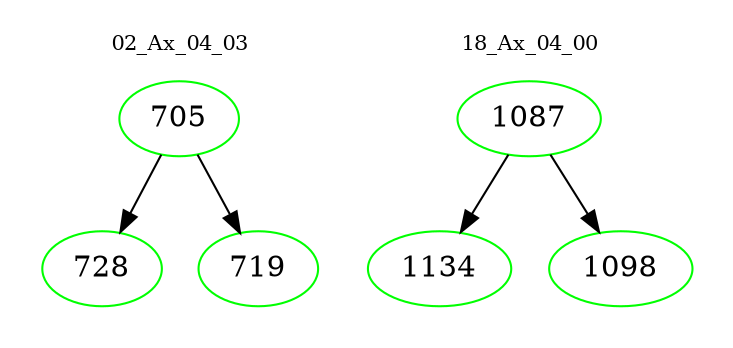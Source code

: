 digraph{
subgraph cluster_0 {
color = white
label = "02_Ax_04_03";
fontsize=10;
T0_705 [label="705", color="green"]
T0_705 -> T0_728 [color="black"]
T0_728 [label="728", color="green"]
T0_705 -> T0_719 [color="black"]
T0_719 [label="719", color="green"]
}
subgraph cluster_1 {
color = white
label = "18_Ax_04_00";
fontsize=10;
T1_1087 [label="1087", color="green"]
T1_1087 -> T1_1134 [color="black"]
T1_1134 [label="1134", color="green"]
T1_1087 -> T1_1098 [color="black"]
T1_1098 [label="1098", color="green"]
}
}
